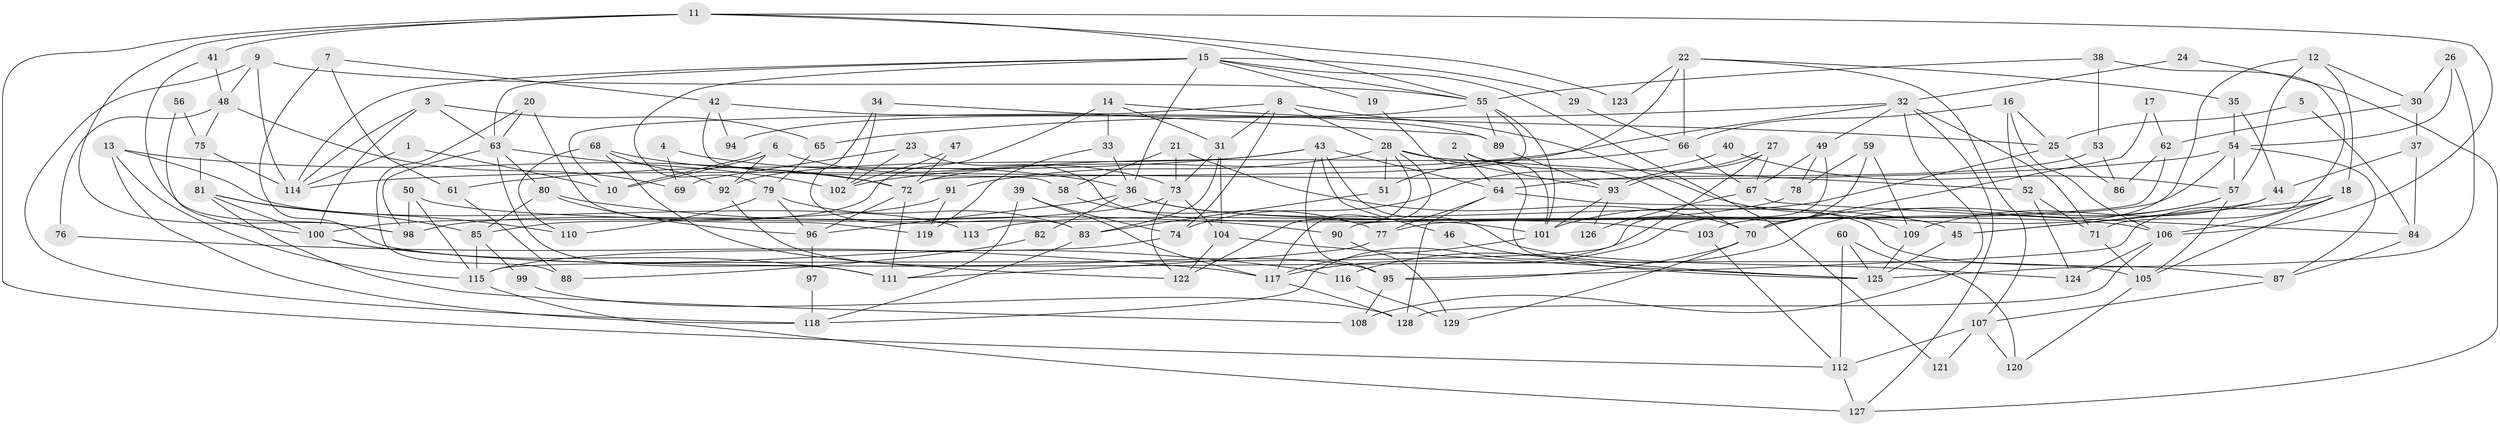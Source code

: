 // coarse degree distribution, {2: 0.14285714285714285, 7: 0.08333333333333333, 4: 0.20238095238095238, 5: 0.13095238095238096, 3: 0.14285714285714285, 6: 0.14285714285714285, 8: 0.07142857142857142, 9: 0.07142857142857142, 10: 0.011904761904761904}
// Generated by graph-tools (version 1.1) at 2025/41/03/06/25 10:41:58]
// undirected, 129 vertices, 258 edges
graph export_dot {
graph [start="1"]
  node [color=gray90,style=filled];
  1;
  2;
  3;
  4;
  5;
  6;
  7;
  8;
  9;
  10;
  11;
  12;
  13;
  14;
  15;
  16;
  17;
  18;
  19;
  20;
  21;
  22;
  23;
  24;
  25;
  26;
  27;
  28;
  29;
  30;
  31;
  32;
  33;
  34;
  35;
  36;
  37;
  38;
  39;
  40;
  41;
  42;
  43;
  44;
  45;
  46;
  47;
  48;
  49;
  50;
  51;
  52;
  53;
  54;
  55;
  56;
  57;
  58;
  59;
  60;
  61;
  62;
  63;
  64;
  65;
  66;
  67;
  68;
  69;
  70;
  71;
  72;
  73;
  74;
  75;
  76;
  77;
  78;
  79;
  80;
  81;
  82;
  83;
  84;
  85;
  86;
  87;
  88;
  89;
  90;
  91;
  92;
  93;
  94;
  95;
  96;
  97;
  98;
  99;
  100;
  101;
  102;
  103;
  104;
  105;
  106;
  107;
  108;
  109;
  110;
  111;
  112;
  113;
  114;
  115;
  116;
  117;
  118;
  119;
  120;
  121;
  122;
  123;
  124;
  125;
  126;
  127;
  128;
  129;
  1 -- 114;
  1 -- 10;
  2 -- 64;
  2 -- 101;
  2 -- 70;
  3 -- 65;
  3 -- 114;
  3 -- 63;
  3 -- 100;
  4 -- 69;
  4 -- 36;
  5 -- 84;
  5 -- 25;
  6 -- 73;
  6 -- 10;
  6 -- 10;
  6 -- 92;
  7 -- 105;
  7 -- 42;
  7 -- 61;
  8 -- 109;
  8 -- 28;
  8 -- 10;
  8 -- 31;
  8 -- 74;
  9 -- 55;
  9 -- 118;
  9 -- 48;
  9 -- 114;
  11 -- 98;
  11 -- 106;
  11 -- 41;
  11 -- 55;
  11 -- 112;
  11 -- 123;
  12 -- 57;
  12 -- 18;
  12 -- 30;
  12 -- 103;
  13 -- 115;
  13 -- 72;
  13 -- 113;
  13 -- 118;
  14 -- 25;
  14 -- 31;
  14 -- 33;
  14 -- 85;
  15 -- 63;
  15 -- 79;
  15 -- 19;
  15 -- 29;
  15 -- 36;
  15 -- 55;
  15 -- 114;
  15 -- 121;
  16 -- 106;
  16 -- 52;
  16 -- 25;
  16 -- 66;
  17 -- 70;
  17 -- 62;
  18 -- 106;
  18 -- 95;
  18 -- 45;
  18 -- 105;
  19 -- 125;
  20 -- 63;
  20 -- 119;
  20 -- 88;
  21 -- 73;
  21 -- 70;
  21 -- 58;
  22 -- 66;
  22 -- 51;
  22 -- 35;
  22 -- 107;
  22 -- 123;
  23 -- 101;
  23 -- 102;
  23 -- 69;
  24 -- 127;
  24 -- 32;
  25 -- 101;
  25 -- 86;
  26 -- 125;
  26 -- 30;
  26 -- 54;
  27 -- 118;
  27 -- 93;
  27 -- 93;
  27 -- 67;
  28 -- 93;
  28 -- 122;
  28 -- 51;
  28 -- 52;
  28 -- 91;
  28 -- 117;
  29 -- 66;
  30 -- 37;
  30 -- 62;
  31 -- 83;
  31 -- 73;
  31 -- 104;
  32 -- 108;
  32 -- 127;
  32 -- 49;
  32 -- 65;
  32 -- 71;
  32 -- 102;
  33 -- 36;
  33 -- 119;
  34 -- 102;
  34 -- 89;
  34 -- 83;
  35 -- 54;
  35 -- 44;
  36 -- 103;
  36 -- 45;
  36 -- 82;
  36 -- 96;
  37 -- 84;
  37 -- 44;
  38 -- 71;
  38 -- 55;
  38 -- 53;
  39 -- 117;
  39 -- 111;
  39 -- 74;
  40 -- 74;
  40 -- 57;
  41 -- 48;
  41 -- 98;
  42 -- 89;
  42 -- 58;
  42 -- 94;
  43 -- 95;
  43 -- 92;
  43 -- 46;
  43 -- 61;
  43 -- 64;
  43 -- 124;
  44 -- 45;
  44 -- 109;
  45 -- 125;
  46 -- 125;
  47 -- 102;
  47 -- 72;
  48 -- 75;
  48 -- 69;
  48 -- 76;
  49 -- 115;
  49 -- 67;
  49 -- 78;
  50 -- 115;
  50 -- 98;
  50 -- 106;
  51 -- 83;
  52 -- 71;
  52 -- 124;
  53 -- 64;
  53 -- 86;
  54 -- 114;
  54 -- 57;
  54 -- 77;
  54 -- 87;
  55 -- 72;
  55 -- 89;
  55 -- 94;
  55 -- 101;
  56 -- 75;
  56 -- 100;
  57 -- 116;
  57 -- 70;
  57 -- 105;
  58 -- 77;
  59 -- 117;
  59 -- 109;
  59 -- 78;
  60 -- 120;
  60 -- 125;
  60 -- 112;
  61 -- 88;
  62 -- 86;
  62 -- 90;
  63 -- 111;
  63 -- 80;
  63 -- 98;
  63 -- 102;
  64 -- 87;
  64 -- 77;
  64 -- 128;
  65 -- 79;
  66 -- 67;
  66 -- 72;
  67 -- 84;
  67 -- 126;
  68 -- 122;
  68 -- 72;
  68 -- 92;
  68 -- 110;
  70 -- 95;
  70 -- 129;
  71 -- 105;
  72 -- 96;
  72 -- 111;
  73 -- 98;
  73 -- 104;
  73 -- 122;
  74 -- 115;
  75 -- 81;
  75 -- 114;
  76 -- 117;
  77 -- 111;
  78 -- 113;
  79 -- 96;
  79 -- 110;
  79 -- 83;
  80 -- 96;
  80 -- 85;
  80 -- 90;
  81 -- 85;
  81 -- 100;
  81 -- 108;
  81 -- 110;
  82 -- 88;
  83 -- 118;
  84 -- 87;
  85 -- 99;
  85 -- 115;
  87 -- 107;
  89 -- 93;
  90 -- 129;
  91 -- 100;
  91 -- 119;
  92 -- 95;
  93 -- 101;
  93 -- 126;
  95 -- 108;
  96 -- 97;
  97 -- 118;
  99 -- 128;
  100 -- 111;
  100 -- 116;
  101 -- 117;
  103 -- 112;
  104 -- 122;
  104 -- 125;
  105 -- 120;
  106 -- 124;
  106 -- 128;
  107 -- 112;
  107 -- 120;
  107 -- 121;
  109 -- 125;
  112 -- 127;
  115 -- 127;
  116 -- 129;
  117 -- 128;
}

